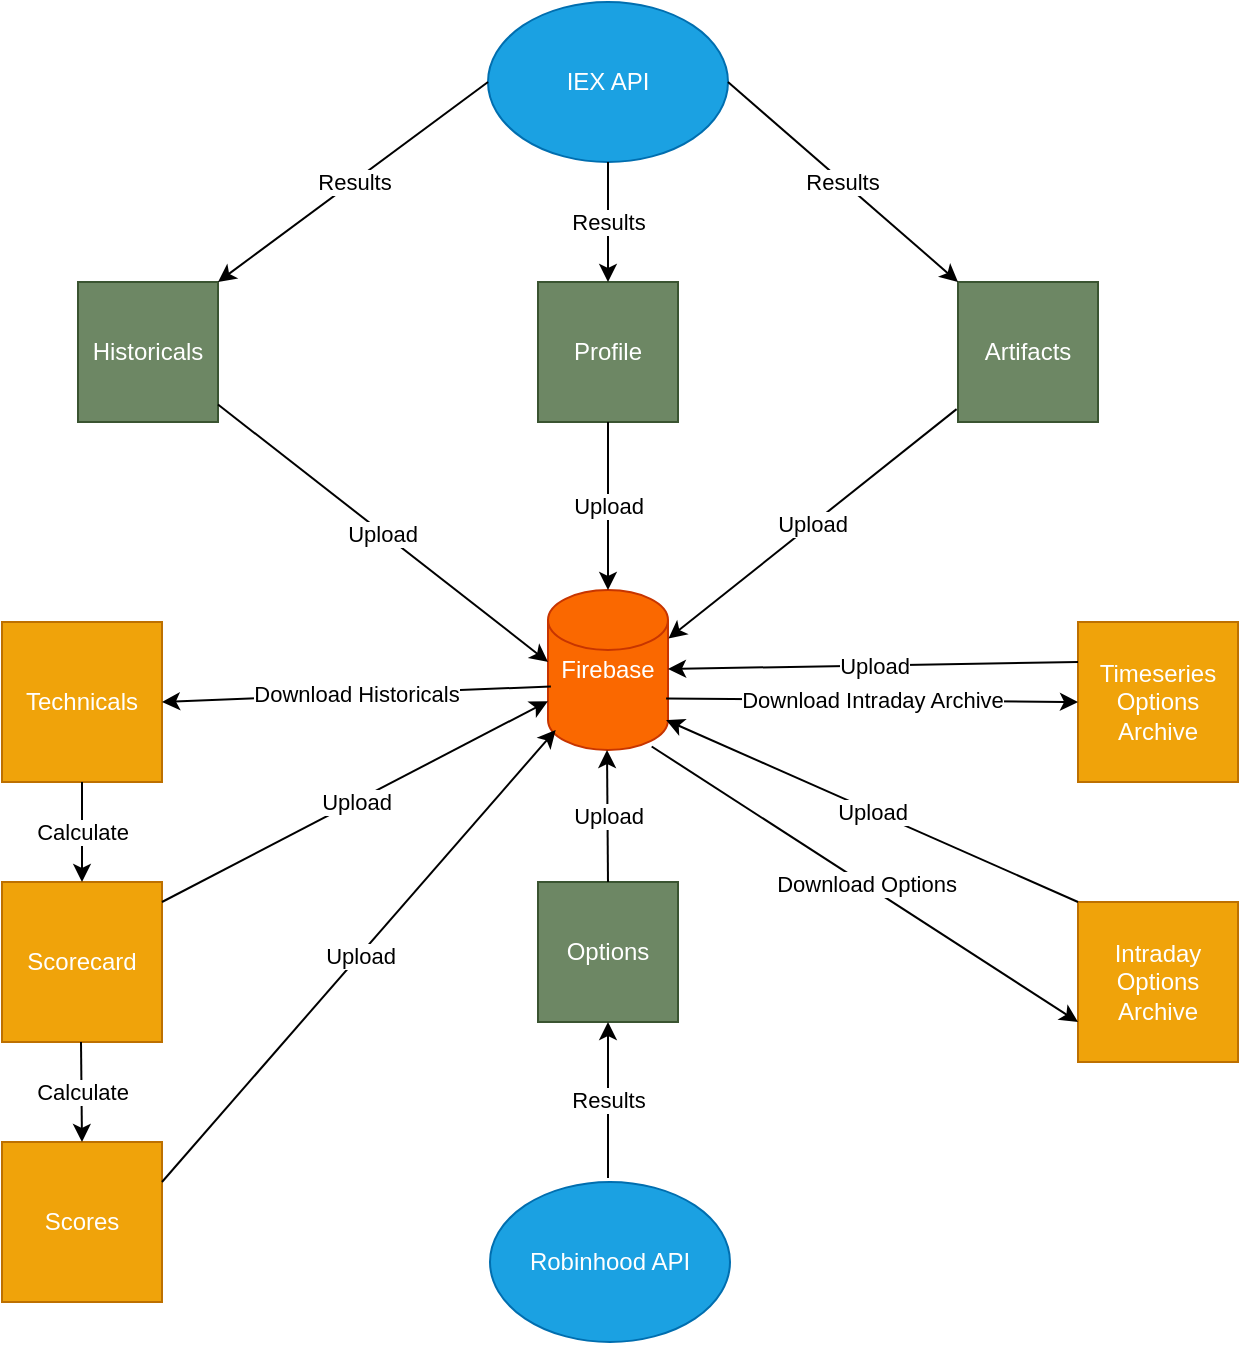 <mxfile version="13.6.5" pages="2">
    <diagram id="rDZKuEFQhwFdRJI6R0Sq" name="API Data ETL">
        <mxGraphModel dx="1438" dy="674" grid="1" gridSize="10" guides="1" tooltips="1" connect="1" arrows="1" fold="1" page="1" pageScale="1" pageWidth="850" pageHeight="1100" math="0" shadow="0">
            <root>
                <mxCell id="0"/>
                <mxCell id="1" parent="0"/>
                <mxCell id="2" value="IEX API" style="ellipse;whiteSpace=wrap;html=1;fillColor=#1ba1e2;strokeColor=#006EAF;fontColor=#ffffff;" parent="1" vertex="1">
                    <mxGeometry x="325" y="20" width="120" height="80" as="geometry"/>
                </mxCell>
                <mxCell id="3" value="Historicals" style="whiteSpace=wrap;html=1;aspect=fixed;fillColor=#6d8764;strokeColor=#3A5431;fontColor=#ffffff;" parent="1" vertex="1">
                    <mxGeometry x="120" y="160" width="70" height="70" as="geometry"/>
                </mxCell>
                <mxCell id="4" value="Technicals" style="whiteSpace=wrap;html=1;aspect=fixed;fillColor=#f0a30a;strokeColor=#BD7000;fontColor=#ffffff;" parent="1" vertex="1">
                    <mxGeometry x="82" y="330" width="80" height="80" as="geometry"/>
                </mxCell>
                <mxCell id="5" value="Scorecard&lt;br&gt;" style="whiteSpace=wrap;html=1;aspect=fixed;fillColor=#f0a30a;strokeColor=#BD7000;fontColor=#ffffff;" parent="1" vertex="1">
                    <mxGeometry x="82" y="460" width="80" height="80" as="geometry"/>
                </mxCell>
                <mxCell id="6" value="Scores" style="whiteSpace=wrap;html=1;aspect=fixed;fillColor=#f0a30a;strokeColor=#BD7000;fontColor=#ffffff;" parent="1" vertex="1">
                    <mxGeometry x="82" y="590" width="80" height="80" as="geometry"/>
                </mxCell>
                <mxCell id="11" value="Firebase" style="shape=cylinder2;whiteSpace=wrap;html=1;boundedLbl=1;backgroundOutline=1;size=15;fillColor=#fa6800;strokeColor=#C73500;fontColor=#ffffff;" parent="1" vertex="1">
                    <mxGeometry x="355" y="314" width="60" height="80" as="geometry"/>
                </mxCell>
                <mxCell id="12" value="Upload" style="endArrow=classic;html=1;exitX=1;exitY=0.875;exitDx=0;exitDy=0;exitPerimeter=0;" parent="1" source="3" edge="1">
                    <mxGeometry width="50" height="50" relative="1" as="geometry">
                        <mxPoint x="195" y="320" as="sourcePoint"/>
                        <mxPoint x="355" y="350" as="targetPoint"/>
                    </mxGeometry>
                </mxCell>
                <mxCell id="13" value="Download Historicals" style="endArrow=classic;html=1;entryX=1;entryY=0.5;entryDx=0;entryDy=0;exitX=0.024;exitY=0.603;exitDx=0;exitDy=0;exitPerimeter=0;" parent="1" source="11" target="4" edge="1">
                    <mxGeometry width="50" height="50" relative="1" as="geometry">
                        <mxPoint x="200" y="430" as="sourcePoint"/>
                        <mxPoint x="300" y="400" as="targetPoint"/>
                    </mxGeometry>
                </mxCell>
                <mxCell id="16" value="Calculate" style="endArrow=classic;html=1;exitX=0.5;exitY=1;exitDx=0;exitDy=0;" parent="1" source="4" target="5" edge="1">
                    <mxGeometry width="50" height="50" relative="1" as="geometry">
                        <mxPoint x="212" y="580" as="sourcePoint"/>
                        <mxPoint x="262" y="530" as="targetPoint"/>
                    </mxGeometry>
                </mxCell>
                <mxCell id="17" value="Upload" style="endArrow=classic;html=1;exitX=1;exitY=0.125;exitDx=0;exitDy=0;exitPerimeter=0;" parent="1" source="5" target="11" edge="1">
                    <mxGeometry width="50" height="50" relative="1" as="geometry">
                        <mxPoint x="240" y="430" as="sourcePoint"/>
                        <mxPoint x="290" y="380" as="targetPoint"/>
                    </mxGeometry>
                </mxCell>
                <mxCell id="18" value="Calculate" style="endArrow=classic;html=1;entryX=0.5;entryY=0;entryDx=0;entryDy=0;" parent="1" target="6" edge="1">
                    <mxGeometry width="50" height="50" relative="1" as="geometry">
                        <mxPoint x="121.5" y="540" as="sourcePoint"/>
                        <mxPoint x="121.5" y="590" as="targetPoint"/>
                    </mxGeometry>
                </mxCell>
                <mxCell id="19" value="Upload" style="endArrow=classic;html=1;entryX=0.064;entryY=0.875;entryDx=0;entryDy=0;entryPerimeter=0;exitX=1;exitY=0.25;exitDx=0;exitDy=0;" parent="1" source="6" target="11" edge="1">
                    <mxGeometry width="50" height="50" relative="1" as="geometry">
                        <mxPoint x="380" y="460" as="sourcePoint"/>
                        <mxPoint x="430" y="410" as="targetPoint"/>
                    </mxGeometry>
                </mxCell>
                <mxCell id="20" value="Artifacts" style="whiteSpace=wrap;html=1;aspect=fixed;fillColor=#6d8764;strokeColor=#3A5431;fontColor=#ffffff;" parent="1" vertex="1">
                    <mxGeometry x="560" y="160" width="70" height="70" as="geometry"/>
                </mxCell>
                <mxCell id="22" value="Results" style="endArrow=classic;html=1;exitX=1;exitY=0.5;exitDx=0;exitDy=0;entryX=0;entryY=0;entryDx=0;entryDy=0;" parent="1" source="2" target="20" edge="1">
                    <mxGeometry width="50" height="50" relative="1" as="geometry">
                        <mxPoint x="500" y="150" as="sourcePoint"/>
                        <mxPoint x="559" y="180" as="targetPoint"/>
                    </mxGeometry>
                </mxCell>
                <mxCell id="23" value="Upload" style="endArrow=classic;html=1;exitX=-0.01;exitY=0.908;exitDx=0;exitDy=0;exitPerimeter=0;entryX=1.004;entryY=0.303;entryDx=0;entryDy=0;entryPerimeter=0;" parent="1" source="20" target="11" edge="1">
                    <mxGeometry width="50" height="50" relative="1" as="geometry">
                        <mxPoint x="550" y="310" as="sourcePoint"/>
                        <mxPoint x="420" y="360" as="targetPoint"/>
                    </mxGeometry>
                </mxCell>
                <mxCell id="24" value="Profile" style="whiteSpace=wrap;html=1;aspect=fixed;fillColor=#6d8764;strokeColor=#3A5431;fontColor=#ffffff;" parent="1" vertex="1">
                    <mxGeometry x="350" y="160" width="70" height="70" as="geometry"/>
                </mxCell>
                <mxCell id="25" value="Upload" style="endArrow=classic;html=1;exitX=0.5;exitY=1;exitDx=0;exitDy=0;" parent="1" source="24" target="11" edge="1">
                    <mxGeometry width="50" height="50" relative="1" as="geometry">
                        <mxPoint x="360" y="290" as="sourcePoint"/>
                        <mxPoint x="410" y="240" as="targetPoint"/>
                    </mxGeometry>
                </mxCell>
                <mxCell id="26" value="Results" style="endArrow=classic;html=1;exitX=0.5;exitY=1;exitDx=0;exitDy=0;" parent="1" source="2" edge="1">
                    <mxGeometry width="50" height="50" relative="1" as="geometry">
                        <mxPoint x="384.5" y="120" as="sourcePoint"/>
                        <mxPoint x="385" y="160" as="targetPoint"/>
                    </mxGeometry>
                </mxCell>
                <mxCell id="27" value="Robinhood API" style="ellipse;whiteSpace=wrap;html=1;fillColor=#1ba1e2;strokeColor=#006EAF;fontColor=#ffffff;" parent="1" vertex="1">
                    <mxGeometry x="326" y="610" width="120" height="80" as="geometry"/>
                </mxCell>
                <mxCell id="29" value="Options" style="whiteSpace=wrap;html=1;aspect=fixed;fillColor=#6d8764;strokeColor=#3A5431;fontColor=#ffffff;" parent="1" vertex="1">
                    <mxGeometry x="350" y="460" width="70" height="70" as="geometry"/>
                </mxCell>
                <mxCell id="30" value="Results" style="endArrow=classic;html=1;entryX=0.5;entryY=1;entryDx=0;entryDy=0;" parent="1" target="29" edge="1">
                    <mxGeometry width="50" height="50" relative="1" as="geometry">
                        <mxPoint x="385" y="608" as="sourcePoint"/>
                        <mxPoint x="385" y="540" as="targetPoint"/>
                    </mxGeometry>
                </mxCell>
                <mxCell id="31" value="Upload" style="endArrow=classic;html=1;exitX=0.5;exitY=0;exitDx=0;exitDy=0;" parent="1" source="29" edge="1">
                    <mxGeometry width="50" height="50" relative="1" as="geometry">
                        <mxPoint x="384.5" y="454" as="sourcePoint"/>
                        <mxPoint x="384.5" y="394" as="targetPoint"/>
                    </mxGeometry>
                </mxCell>
                <mxCell id="32" value="Timeseries Options Archive" style="whiteSpace=wrap;html=1;aspect=fixed;fillColor=#f0a30a;strokeColor=#BD7000;fontColor=#ffffff;" parent="1" vertex="1">
                    <mxGeometry x="620" y="330" width="80" height="80" as="geometry"/>
                </mxCell>
                <mxCell id="33" value="Intraday Options Archive" style="whiteSpace=wrap;html=1;aspect=fixed;fillColor=#f0a30a;strokeColor=#BD7000;fontColor=#ffffff;" parent="1" vertex="1">
                    <mxGeometry x="620" y="470" width="80" height="80" as="geometry"/>
                </mxCell>
                <mxCell id="34" value="Download Options" style="endArrow=classic;html=1;exitX=0.864;exitY=0.978;exitDx=0;exitDy=0;exitPerimeter=0;entryX=0;entryY=0.75;entryDx=0;entryDy=0;" parent="1" source="11" target="33" edge="1">
                    <mxGeometry width="50" height="50" relative="1" as="geometry">
                        <mxPoint x="440" y="430" as="sourcePoint"/>
                        <mxPoint x="619" y="580" as="targetPoint"/>
                    </mxGeometry>
                </mxCell>
                <mxCell id="35" value="Upload" style="endArrow=classic;html=1;exitX=0;exitY=0;exitDx=0;exitDy=0;entryX=0.984;entryY=0.813;entryDx=0;entryDy=0;entryPerimeter=0;" parent="1" source="33" target="11" edge="1">
                    <mxGeometry width="50" height="50" relative="1" as="geometry">
                        <mxPoint x="470" y="400" as="sourcePoint"/>
                        <mxPoint x="520" y="350" as="targetPoint"/>
                    </mxGeometry>
                </mxCell>
                <mxCell id="36" value="Download Intraday Archive" style="endArrow=classic;html=1;entryX=0;entryY=0.5;entryDx=0;entryDy=0;exitX=0.984;exitY=0.678;exitDx=0;exitDy=0;exitPerimeter=0;" parent="1" source="11" target="32" edge="1">
                    <mxGeometry width="50" height="50" relative="1" as="geometry">
                        <mxPoint x="416" y="380" as="sourcePoint"/>
                        <mxPoint x="520" y="340" as="targetPoint"/>
                    </mxGeometry>
                </mxCell>
                <mxCell id="37" value="Upload" style="endArrow=classic;html=1;exitX=0;exitY=0.25;exitDx=0;exitDy=0;" parent="1" source="32" target="11" edge="1">
                    <mxGeometry width="50" height="50" relative="1" as="geometry">
                        <mxPoint x="580" y="330" as="sourcePoint"/>
                        <mxPoint x="630" y="280" as="targetPoint"/>
                    </mxGeometry>
                </mxCell>
                <mxCell id="38" value="Results" style="endArrow=classic;html=1;exitX=0;exitY=0.5;exitDx=0;exitDy=0;entryX=1;entryY=0;entryDx=0;entryDy=0;" parent="1" source="2" target="3" edge="1">
                    <mxGeometry width="50" height="50" relative="1" as="geometry">
                        <mxPoint x="160" y="90" as="sourcePoint"/>
                        <mxPoint x="220" y="110" as="targetPoint"/>
                    </mxGeometry>
                </mxCell>
            </root>
        </mxGraphModel>
    </diagram>
    <diagram id="MAuZgusNiaEyIGjBdwq5" name="UI Data Flow">
        <mxGraphModel dx="1438" dy="674" grid="1" gridSize="10" guides="1" tooltips="1" connect="1" arrows="1" fold="1" page="1" pageScale="1" pageWidth="850" pageHeight="1100" math="0" shadow="0">
            <root>
                <mxCell id="D5qP5OBIuxjc3cvRDyNE-0"/>
                <mxCell id="D5qP5OBIuxjc3cvRDyNE-1" parent="D5qP5OBIuxjc3cvRDyNE-0"/>
                <mxCell id="SHisvqRuUBKSbuJY3lKY-6" value="User Action" style="edgeStyle=orthogonalEdgeStyle;rounded=0;orthogonalLoop=1;jettySize=auto;html=1;exitX=0;exitY=1;exitDx=0;exitDy=0;" parent="D5qP5OBIuxjc3cvRDyNE-1" source="D5qP5OBIuxjc3cvRDyNE-2" edge="1">
                    <mxGeometry relative="1" as="geometry">
                        <mxPoint x="338" y="210" as="targetPoint"/>
                    </mxGeometry>
                </mxCell>
                <mxCell id="D5qP5OBIuxjc3cvRDyNE-2" value="User Interface" style="ellipse;whiteSpace=wrap;html=1;fillColor=#60a917;strokeColor=#2D7600;fontColor=#ffffff;" parent="D5qP5OBIuxjc3cvRDyNE-1" vertex="1">
                    <mxGeometry x="320" y="40" width="120" height="80" as="geometry"/>
                </mxCell>
                <mxCell id="SHisvqRuUBKSbuJY3lKY-2" value="Request" style="edgeStyle=orthogonalEdgeStyle;rounded=0;orthogonalLoop=1;jettySize=auto;html=1;exitX=0.25;exitY=1;exitDx=0;exitDy=0;entryX=0.25;entryY=0;entryDx=0;entryDy=0;" parent="D5qP5OBIuxjc3cvRDyNE-1" source="D5qP5OBIuxjc3cvRDyNE-3" target="D5qP5OBIuxjc3cvRDyNE-4" edge="1">
                    <mxGeometry relative="1" as="geometry"/>
                </mxCell>
                <mxCell id="SHisvqRuUBKSbuJY3lKY-7" value="Result Data" style="edgeStyle=orthogonalEdgeStyle;rounded=0;orthogonalLoop=1;jettySize=auto;html=1;exitX=0.75;exitY=0;exitDx=0;exitDy=0;entryX=0.753;entryY=1.013;entryDx=0;entryDy=0;entryPerimeter=0;" parent="D5qP5OBIuxjc3cvRDyNE-1" source="D5qP5OBIuxjc3cvRDyNE-3" target="D5qP5OBIuxjc3cvRDyNE-2" edge="1">
                    <mxGeometry relative="1" as="geometry"/>
                </mxCell>
                <mxCell id="D5qP5OBIuxjc3cvRDyNE-3" value="Blueprint Route" style="rounded=1;whiteSpace=wrap;html=1;fillColor=#a0522d;strokeColor=#6D1F00;fontColor=#ffffff;" parent="D5qP5OBIuxjc3cvRDyNE-1" vertex="1">
                    <mxGeometry x="320" y="210" width="120" height="60" as="geometry"/>
                </mxCell>
                <mxCell id="SHisvqRuUBKSbuJY3lKY-5" value="Result" style="edgeStyle=orthogonalEdgeStyle;rounded=0;orthogonalLoop=1;jettySize=auto;html=1;exitX=0.75;exitY=0;exitDx=0;exitDy=0;entryX=0.75;entryY=1;entryDx=0;entryDy=0;" parent="D5qP5OBIuxjc3cvRDyNE-1" source="D5qP5OBIuxjc3cvRDyNE-4" target="D5qP5OBIuxjc3cvRDyNE-3" edge="1">
                    <mxGeometry relative="1" as="geometry"/>
                </mxCell>
                <mxCell id="D5qP5OBIuxjc3cvRDyNE-4" value="Interface Logic" style="rounded=0;whiteSpace=wrap;html=1;fillColor=#d80073;strokeColor=#A50040;fontColor=#ffffff;" parent="D5qP5OBIuxjc3cvRDyNE-1" vertex="1">
                    <mxGeometry x="320" y="350" width="120" height="60" as="geometry"/>
                </mxCell>
                <mxCell id="29ZNlVxyMR4kvQv0T7IR-0" value="Robinhood API" style="ellipse;whiteSpace=wrap;html=1;fillColor=#1ba1e2;strokeColor=#006EAF;fontColor=#ffffff;" parent="D5qP5OBIuxjc3cvRDyNE-1" vertex="1">
                    <mxGeometry x="170" y="510" width="120" height="80" as="geometry"/>
                </mxCell>
                <mxCell id="SHisvqRuUBKSbuJY3lKY-0" value="Firebase" style="shape=cylinder2;whiteSpace=wrap;html=1;boundedLbl=1;backgroundOutline=1;size=15;fillColor=#fa6800;strokeColor=#C73500;fontColor=#ffffff;" parent="D5qP5OBIuxjc3cvRDyNE-1" vertex="1">
                    <mxGeometry x="510" y="510" width="60" height="80" as="geometry"/>
                </mxCell>
                <mxCell id="SHisvqRuUBKSbuJY3lKY-3" value="Data" style="endArrow=classic;startArrow=classic;html=1;entryX=0.083;entryY=1;entryDx=0;entryDy=0;entryPerimeter=0;exitX=0.563;exitY=0.028;exitDx=0;exitDy=0;exitPerimeter=0;" parent="D5qP5OBIuxjc3cvRDyNE-1" source="29ZNlVxyMR4kvQv0T7IR-0" target="D5qP5OBIuxjc3cvRDyNE-4" edge="1">
                    <mxGeometry width="50" height="50" relative="1" as="geometry">
                        <mxPoint x="290" y="500" as="sourcePoint"/>
                        <mxPoint x="340" y="450" as="targetPoint"/>
                    </mxGeometry>
                </mxCell>
                <mxCell id="SHisvqRuUBKSbuJY3lKY-4" value="Data" style="endArrow=classic;startArrow=classic;html=1;entryX=0;entryY=0.125;entryDx=0;entryDy=0;entryPerimeter=0;exitX=1;exitY=1;exitDx=0;exitDy=0;" parent="D5qP5OBIuxjc3cvRDyNE-1" source="D5qP5OBIuxjc3cvRDyNE-4" target="SHisvqRuUBKSbuJY3lKY-0" edge="1">
                    <mxGeometry width="50" height="50" relative="1" as="geometry">
                        <mxPoint x="425.0" y="510" as="sourcePoint"/>
                        <mxPoint x="517.4" y="407.76" as="targetPoint"/>
                    </mxGeometry>
                </mxCell>
            </root>
        </mxGraphModel>
    </diagram>
</mxfile>
